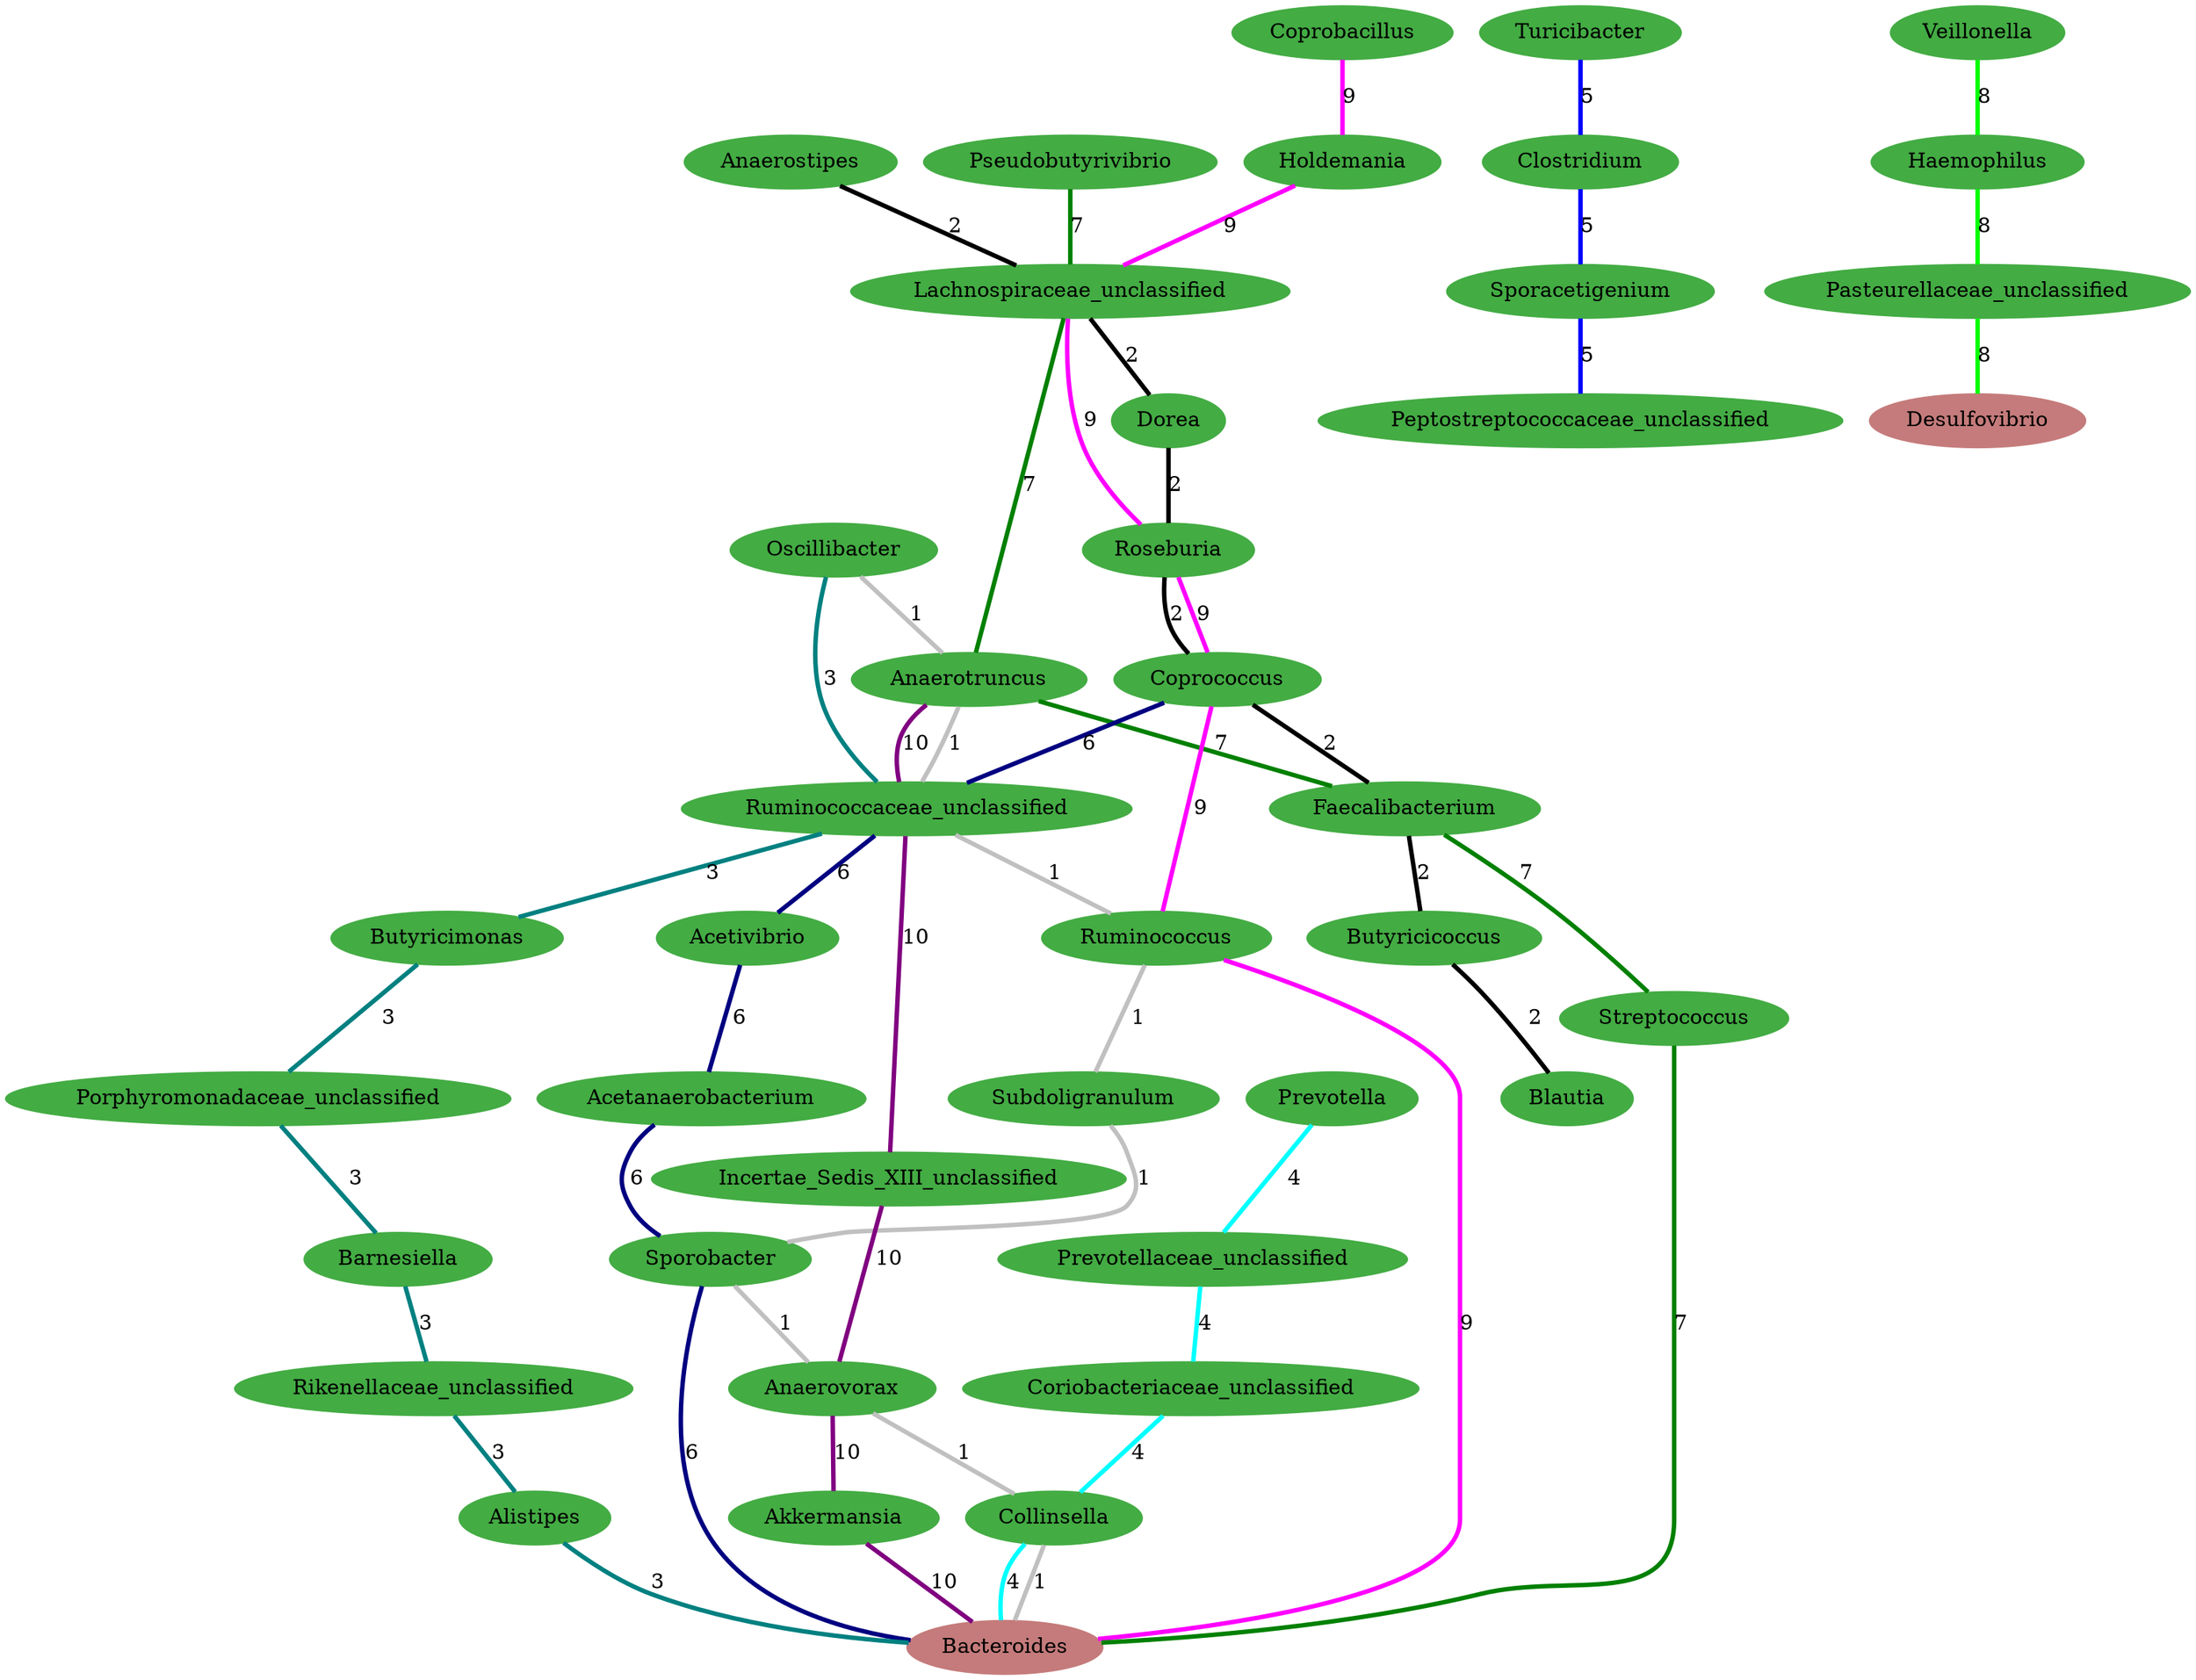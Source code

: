 graph G { 

//Pattern: 0
Oscillibacter [color="#43AC43", style=filled]
Anaerotruncus [color="#43AC43", style=filled]
Ruminococcaceae_unclassified [color="#43AC43", style=filled]
Ruminococcus [color="#43AC43", style=filled]
Subdoligranulum [color="#43AC43", style=filled]
Sporobacter [color="#43AC43", style=filled]
Anaerovorax [color="#43AC43", style=filled]
Collinsella [color="#43AC43", style=filled]
Bacteroides [color="#C57B7B", style=filled]
edge [color="#c0c0c0", penwidth=3, label="1"]
Oscillibacter -- Anaerotruncus -- Ruminococcaceae_unclassified -- Ruminococcus -- Subdoligranulum -- Sporobacter -- Anaerovorax -- Collinsella -- Bacteroides
//Pattern: 1
Anaerostipes [color="#43AC43", style=filled]
Lachnospiraceae_unclassified [color="#43AC43", style=filled]
Dorea [color="#43AC43", style=filled]
Roseburia [color="#43AC43", style=filled]
Coprococcus [color="#43AC43", style=filled]
Faecalibacterium [color="#43AC43", style=filled]
Butyricicoccus [color="#43AC43", style=filled]
Blautia [color="#43AC43", style=filled]
edge [color="#000000", penwidth=3, label="2"]
Anaerostipes -- Lachnospiraceae_unclassified -- Dorea -- Roseburia -- Coprococcus -- Faecalibacterium -- Butyricicoccus -- Blautia
//Pattern: 2
Oscillibacter [color="#43AC43", style=filled]
Ruminococcaceae_unclassified [color="#43AC43", style=filled]
Butyricimonas [color="#43AC43", style=filled]
Porphyromonadaceae_unclassified [color="#43AC43", style=filled]
Barnesiella [color="#43AC43", style=filled]
Rikenellaceae_unclassified [color="#43AC43", style=filled]
Alistipes [color="#43AC43", style=filled]
Bacteroides [color="#C57B7B", style=filled]
edge [color="#008080", penwidth=3, label="3"]
Oscillibacter -- Ruminococcaceae_unclassified -- Butyricimonas -- Porphyromonadaceae_unclassified -- Barnesiella -- Rikenellaceae_unclassified -- Alistipes -- Bacteroides
//Pattern: 3
Prevotella [color="#43AC43", style=filled]
Prevotellaceae_unclassified [color="#43AC43", style=filled]
Coriobacteriaceae_unclassified [color="#43AC43", style=filled]
Collinsella [color="#43AC43", style=filled]
Bacteroides [color="#C57B7B", style=filled]
edge [color="#00ffff", penwidth=3, label="4"]
Prevotella -- Prevotellaceae_unclassified -- Coriobacteriaceae_unclassified -- Collinsella -- Bacteroides
//Pattern: 4
Turicibacter [color="#43AC43", style=filled]
Clostridium [color="#43AC43", style=filled]
Sporacetigenium [color="#43AC43", style=filled]
Peptostreptococcaceae_unclassified [color="#43AC43", style=filled]
edge [color="#0000ff", penwidth=3, label="5"]
Turicibacter -- Clostridium -- Sporacetigenium -- Peptostreptococcaceae_unclassified
//Pattern: 5
Coprococcus [color="#43AC43", style=filled]
Ruminococcaceae_unclassified [color="#43AC43", style=filled]
Acetivibrio [color="#43AC43", style=filled]
Acetanaerobacterium [color="#43AC43", style=filled]
Sporobacter [color="#43AC43", style=filled]
Bacteroides [color="#C57B7B", style=filled]
edge [color="#000080", penwidth=3, label="6"]
Coprococcus -- Ruminococcaceae_unclassified -- Acetivibrio -- Acetanaerobacterium -- Sporobacter -- Bacteroides
//Pattern: 6
Pseudobutyrivibrio [color="#43AC43", style=filled]
Lachnospiraceae_unclassified [color="#43AC43", style=filled]
Anaerotruncus [color="#43AC43", style=filled]
Faecalibacterium [color="#43AC43", style=filled]
Streptococcus [color="#43AC43", style=filled]
Bacteroides [color="#C57B7B", style=filled]
edge [color="#008000", penwidth=3, label="7"]
Pseudobutyrivibrio -- Lachnospiraceae_unclassified -- Anaerotruncus -- Faecalibacterium -- Streptococcus -- Bacteroides
//Pattern: 7
Veillonella [color="#43AC43", style=filled]
Haemophilus [color="#43AC43", style=filled]
Pasteurellaceae_unclassified [color="#43AC43", style=filled]
Desulfovibrio [color="#C57B7B", style=filled]
edge [color="#00ff00", penwidth=3, label="8"]
Veillonella -- Haemophilus -- Pasteurellaceae_unclassified -- Desulfovibrio
//Pattern: 8
Coprobacillus [color="#43AC43", style=filled]
Holdemania [color="#43AC43", style=filled]
Lachnospiraceae_unclassified [color="#43AC43", style=filled]
Roseburia [color="#43AC43", style=filled]
Coprococcus [color="#43AC43", style=filled]
Ruminococcus [color="#43AC43", style=filled]
Bacteroides [color="#C57B7B", style=filled]
edge [color="#ff00ff", penwidth=3, label="9"]
Coprobacillus -- Holdemania -- Lachnospiraceae_unclassified -- Roseburia -- Coprococcus -- Ruminococcus -- Bacteroides
//Pattern: 9
Anaerotruncus [color="#43AC43", style=filled]
Ruminococcaceae_unclassified [color="#43AC43", style=filled]
Incertae_Sedis_XIII_unclassified [color="#43AC43", style=filled]
Anaerovorax [color="#43AC43", style=filled]
Akkermansia [color="#43AC43", style=filled]
Bacteroides [color="#C57B7B", style=filled]
edge [color="#800080", penwidth=3, label="10"]
Anaerotruncus -- Ruminococcaceae_unclassified -- Incertae_Sedis_XIII_unclassified -- Anaerovorax -- Akkermansia -- Bacteroides}